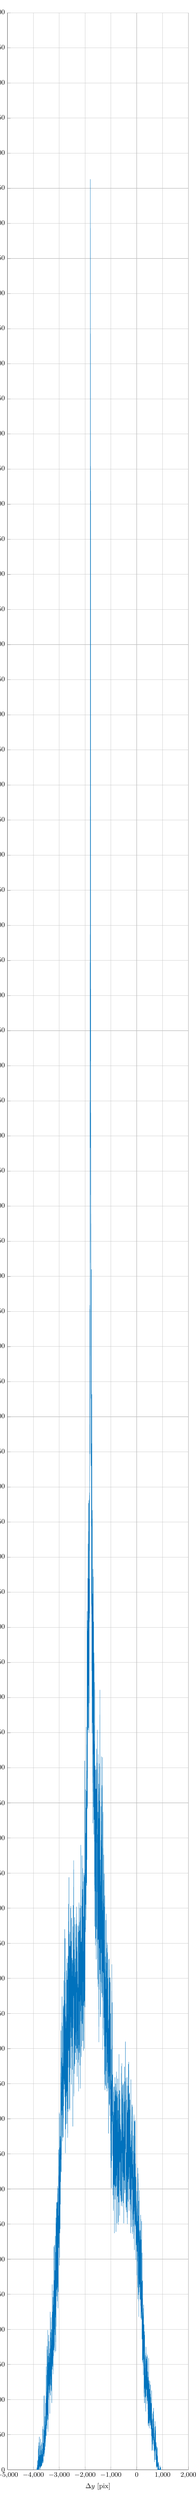 % This file was created by matlab2tikz.
%
%The latest updates can be retrieved from
%  http://www.mathworks.com/matlabcentral/fileexchange/22022-matlab2tikz-matlab2tikz
%where you can also make suggestions and rate matlab2tikz.
%
\definecolor{mycolor1}{rgb}{0.0,0.447,0.741}%
%
\begin{tikzpicture}[trim axis left, trim axis right]

\begin{axis}[%
width=.7\linewidth,
height=.2\textheight,
scale only axis,
grid = major,
xlabel style={font=\color{white!15!black}},
xlabel={$\Delta y$ [pix]},
ylabel style={font=\color{white!15!black}},
ylabel={Count},
label style={font=\small},
tick label style={font=\small},
xmin=-5000,
xmax=2000,
ymin=0,
ymax=3500,
axis background/.style={fill=white},
axis x line*=bottom,
axis y line*=left
]
\addplot [color=mycolor1, forget plot]
  table[row sep=crcr]{%
-3864	3\\
-3863	0\\
-3862	0\\
-3861	1\\
-3860	3\\
-3859	1\\
-3858	0\\
-3857	0\\
-3856	0\\
-3855	0\\
-3854	0\\
-3853	0\\
-3852	0\\
-3851	0\\
-3850	0\\
-3849	0\\
-3848	0\\
-3847	2\\
-3846	4\\
-3845	5\\
-3844	13\\
-3843	6\\
-3842	7\\
-3841	5\\
-3840	2\\
-3839	0\\
-3838	6\\
-3837	1\\
-3836	0\\
-3835	0\\
-3834	0\\
-3833	0\\
-3832	0\\
-3831	6\\
-3830	6\\
-3829	1\\
-3828	0\\
-3827	3\\
-3826	4\\
-3825	3\\
-3824	1\\
-3823	5\\
-3822	8\\
-3821	7\\
-3820	14\\
-3819	14\\
-3818	3\\
-3817	11\\
-3816	10\\
-3815	1\\
-3814	5\\
-3813	1\\
-3812	2\\
-3811	6\\
-3810	27\\
-3809	30\\
-3808	7\\
-3807	0\\
-3806	3\\
-3805	1\\
-3804	2\\
-3803	8\\
-3802	10\\
-3801	34\\
-3800	5\\
-3799	18\\
-3798	9\\
-3797	12\\
-3796	19\\
-3795	7\\
-3794	7\\
-3793	1\\
-3792	0\\
-3791	1\\
-3790	2\\
-3789	1\\
-3788	4\\
-3787	6\\
-3786	16\\
-3785	14\\
-3784	7\\
-3783	3\\
-3782	22\\
-3781	39\\
-3780	20\\
-3779	6\\
-3778	1\\
-3777	7\\
-3776	18\\
-3775	11\\
-3774	1\\
-3773	4\\
-3772	12\\
-3771	19\\
-3770	16\\
-3769	42\\
-3768	47\\
-3767	37\\
-3766	30\\
-3765	4\\
-3764	7\\
-3763	7\\
-3762	4\\
-3761	7\\
-3760	5\\
-3759	6\\
-3758	5\\
-3757	6\\
-3756	12\\
-3755	10\\
-3754	18\\
-3753	13\\
-3752	5\\
-3751	8\\
-3750	14\\
-3749	21\\
-3748	9\\
-3747	8\\
-3746	15\\
-3745	19\\
-3744	2\\
-3743	7\\
-3742	0\\
-3741	7\\
-3740	7\\
-3739	3\\
-3738	5\\
-3737	19\\
-3736	34\\
-3735	20\\
-3734	11\\
-3733	10\\
-3732	16\\
-3731	7\\
-3730	5\\
-3729	16\\
-3728	27\\
-3727	11\\
-3726	4\\
-3725	8\\
-3724	15\\
-3723	2\\
-3722	9\\
-3721	44\\
-3720	39\\
-3719	9\\
-3718	12\\
-3717	8\\
-3716	7\\
-3715	7\\
-3714	21\\
-3713	15\\
-3712	8\\
-3711	8\\
-3710	4\\
-3709	5\\
-3708	6\\
-3707	8\\
-3706	8\\
-3705	17\\
-3704	21\\
-3703	12\\
-3702	7\\
-3701	23\\
-3700	28\\
-3699	5\\
-3698	7\\
-3697	10\\
-3696	9\\
-3695	10\\
-3694	25\\
-3693	36\\
-3692	21\\
-3691	14\\
-3690	9\\
-3689	15\\
-3688	17\\
-3687	10\\
-3686	15\\
-3685	5\\
-3684	7\\
-3683	11\\
-3682	15\\
-3681	30\\
-3680	39\\
-3679	30\\
-3678	18\\
-3677	27\\
-3676	12\\
-3675	10\\
-3674	6\\
-3673	16\\
-3672	11\\
-3671	8\\
-3670	10\\
-3669	22\\
-3668	17\\
-3667	21\\
-3666	15\\
-3665	7\\
-3664	13\\
-3663	13\\
-3662	22\\
-3661	11\\
-3660	17\\
-3659	17\\
-3658	21\\
-3657	17\\
-3656	22\\
-3655	10\\
-3654	10\\
-3653	24\\
-3652	30\\
-3651	14\\
-3650	20\\
-3649	16\\
-3648	13\\
-3647	14\\
-3646	13\\
-3645	12\\
-3644	14\\
-3643	27\\
-3642	30\\
-3641	31\\
-3640	32\\
-3639	62\\
-3638	34\\
-3637	13\\
-3636	9\\
-3635	15\\
-3634	27\\
-3633	31\\
-3632	28\\
-3631	30\\
-3630	34\\
-3629	35\\
-3628	47\\
-3627	58\\
-3626	32\\
-3625	23\\
-3624	27\\
-3623	36\\
-3622	31\\
-3621	16\\
-3620	10\\
-3619	26\\
-3618	20\\
-3617	18\\
-3616	12\\
-3615	30\\
-3614	32\\
-3613	26\\
-3612	27\\
-3611	38\\
-3610	22\\
-3609	22\\
-3608	26\\
-3607	24\\
-3606	23\\
-3605	19\\
-3604	37\\
-3603	29\\
-3602	26\\
-3601	32\\
-3600	38\\
-3599	49\\
-3598	47\\
-3597	22\\
-3596	41\\
-3595	38\\
-3594	57\\
-3593	42\\
-3592	57\\
-3591	51\\
-3590	43\\
-3589	52\\
-3588	58\\
-3587	105\\
-3586	67\\
-3585	83\\
-3584	39\\
-3583	43\\
-3582	25\\
-3581	22\\
-3580	53\\
-3579	65\\
-3578	106\\
-3577	41\\
-3576	31\\
-3575	19\\
-3574	22\\
-3573	32\\
-3572	43\\
-3571	53\\
-3570	40\\
-3569	24\\
-3568	39\\
-3567	56\\
-3566	43\\
-3565	43\\
-3564	51\\
-3563	55\\
-3562	49\\
-3561	48\\
-3560	47\\
-3559	51\\
-3558	53\\
-3557	59\\
-3556	54\\
-3555	28\\
-3554	42\\
-3553	67\\
-3552	65\\
-3551	69\\
-3550	67\\
-3549	64\\
-3548	76\\
-3547	60\\
-3546	39\\
-3545	62\\
-3544	59\\
-3543	62\\
-3542	49\\
-3541	64\\
-3540	55\\
-3539	43\\
-3538	56\\
-3537	58\\
-3536	60\\
-3535	59\\
-3534	33\\
-3533	47\\
-3532	47\\
-3531	35\\
-3530	60\\
-3529	60\\
-3528	81\\
-3527	68\\
-3526	95\\
-3525	86\\
-3524	55\\
-3523	47\\
-3522	44\\
-3521	64\\
-3520	57\\
-3519	56\\
-3518	82\\
-3517	92\\
-3516	60\\
-3515	61\\
-3514	68\\
-3513	67\\
-3512	87\\
-3511	105\\
-3510	71\\
-3509	64\\
-3508	63\\
-3507	56\\
-3506	49\\
-3505	84\\
-3504	86\\
-3503	147\\
-3502	48\\
-3501	54\\
-3500	81\\
-3499	89\\
-3498	64\\
-3497	75\\
-3496	69\\
-3495	135\\
-3494	114\\
-3493	72\\
-3492	77\\
-3491	85\\
-3490	84\\
-3489	75\\
-3488	90\\
-3487	63\\
-3486	72\\
-3485	68\\
-3484	76\\
-3483	73\\
-3482	102\\
-3481	75\\
-3480	82\\
-3479	58\\
-3478	61\\
-3477	97\\
-3476	101\\
-3475	109\\
-3474	112\\
-3473	104\\
-3472	86\\
-3471	147\\
-3470	176\\
-3469	125\\
-3468	102\\
-3467	78\\
-3466	126\\
-3465	158\\
-3464	164\\
-3463	171\\
-3462	107\\
-3461	94\\
-3460	100\\
-3459	112\\
-3458	120\\
-3457	134\\
-3456	122\\
-3455	70\\
-3454	86\\
-3453	89\\
-3452	100\\
-3451	103\\
-3450	78\\
-3449	125\\
-3448	142\\
-3447	98\\
-3446	119\\
-3445	111\\
-3444	143\\
-3443	199\\
-3442	196\\
-3441	103\\
-3440	72\\
-3439	79\\
-3438	94\\
-3437	77\\
-3436	101\\
-3435	92\\
-3434	54\\
-3433	86\\
-3432	94\\
-3431	127\\
-3430	102\\
-3429	83\\
-3428	105\\
-3427	162\\
-3426	103\\
-3425	74\\
-3424	71\\
-3423	80\\
-3422	115\\
-3421	152\\
-3420	113\\
-3419	146\\
-3418	153\\
-3417	125\\
-3416	117\\
-3415	100\\
-3414	119\\
-3413	103\\
-3412	105\\
-3411	135\\
-3410	124\\
-3409	139\\
-3408	133\\
-3407	192\\
-3406	185\\
-3405	183\\
-3404	169\\
-3403	119\\
-3402	123\\
-3401	124\\
-3400	161\\
-3399	163\\
-3398	173\\
-3397	181\\
-3396	143\\
-3395	152\\
-3394	183\\
-3393	166\\
-3392	148\\
-3391	129\\
-3390	141\\
-3389	123\\
-3388	130\\
-3387	147\\
-3386	114\\
-3385	143\\
-3384	138\\
-3383	141\\
-3382	109\\
-3381	117\\
-3380	156\\
-3379	166\\
-3378	127\\
-3377	111\\
-3376	110\\
-3375	128\\
-3374	116\\
-3373	138\\
-3372	160\\
-3371	112\\
-3370	113\\
-3369	115\\
-3368	117\\
-3367	150\\
-3366	102\\
-3365	80\\
-3364	102\\
-3363	118\\
-3362	112\\
-3361	122\\
-3360	146\\
-3359	153\\
-3358	141\\
-3357	143\\
-3356	172\\
-3355	147\\
-3354	146\\
-3353	167\\
-3352	173\\
-3351	148\\
-3350	122\\
-3349	157\\
-3348	178\\
-3347	225\\
-3346	194\\
-3345	154\\
-3344	155\\
-3343	153\\
-3342	106\\
-3341	157\\
-3340	186\\
-3339	163\\
-3338	158\\
-3337	170\\
-3336	148\\
-3335	196\\
-3334	171\\
-3333	135\\
-3332	133\\
-3331	136\\
-3330	145\\
-3329	162\\
-3328	161\\
-3327	174\\
-3326	158\\
-3325	120\\
-3324	124\\
-3323	177\\
-3322	169\\
-3321	188\\
-3320	147\\
-3319	156\\
-3318	164\\
-3317	211\\
-3316	201\\
-3315	190\\
-3314	217\\
-3313	206\\
-3312	145\\
-3311	133\\
-3310	138\\
-3309	114\\
-3308	168\\
-3307	161\\
-3306	147\\
-3305	159\\
-3304	148\\
-3303	139\\
-3302	131\\
-3301	112\\
-3300	152\\
-3299	177\\
-3298	144\\
-3297	159\\
-3296	171\\
-3295	179\\
-3294	200\\
-3293	161\\
-3292	166\\
-3291	195\\
-3290	171\\
-3289	153\\
-3288	134\\
-3287	101\\
-3286	95\\
-3285	115\\
-3284	142\\
-3283	159\\
-3282	151\\
-3281	144\\
-3280	159\\
-3279	177\\
-3278	170\\
-3277	177\\
-3276	185\\
-3275	183\\
-3274	174\\
-3273	221\\
-3272	214\\
-3271	165\\
-3270	143\\
-3269	210\\
-3268	264\\
-3267	151\\
-3266	176\\
-3265	151\\
-3264	156\\
-3263	201\\
-3262	222\\
-3261	197\\
-3260	190\\
-3259	192\\
-3258	170\\
-3257	222\\
-3256	225\\
-3255	191\\
-3254	199\\
-3253	173\\
-3252	147\\
-3251	169\\
-3250	166\\
-3249	181\\
-3248	178\\
-3247	193\\
-3246	159\\
-3245	205\\
-3244	241\\
-3243	226\\
-3242	228\\
-3241	186\\
-3240	195\\
-3239	246\\
-3238	198\\
-3237	190\\
-3236	181\\
-3235	136\\
-3234	177\\
-3233	197\\
-3232	216\\
-3231	219\\
-3230	158\\
-3229	185\\
-3228	255\\
-3227	210\\
-3226	196\\
-3225	203\\
-3224	235\\
-3223	194\\
-3222	162\\
-3221	195\\
-3220	226\\
-3219	207\\
-3218	229\\
-3217	201\\
-3216	208\\
-3215	221\\
-3214	225\\
-3213	193\\
-3212	225\\
-3211	219\\
-3210	177\\
-3209	171\\
-3208	264\\
-3207	260\\
-3206	303\\
-3205	318\\
-3204	299\\
-3203	243\\
-3202	170\\
-3201	216\\
-3200	216\\
-3199	268\\
-3198	270\\
-3197	238\\
-3196	231\\
-3195	217\\
-3194	174\\
-3193	176\\
-3192	211\\
-3191	243\\
-3190	222\\
-3189	230\\
-3188	216\\
-3187	252\\
-3186	204\\
-3185	200\\
-3184	218\\
-3183	261\\
-3182	316\\
-3181	283\\
-3180	243\\
-3179	209\\
-3178	300\\
-3177	320\\
-3176	213\\
-3175	203\\
-3174	257\\
-3173	259\\
-3172	277\\
-3171	199\\
-3170	167\\
-3169	192\\
-3168	234\\
-3167	224\\
-3166	218\\
-3165	265\\
-3164	219\\
-3163	208\\
-3162	284\\
-3161	282\\
-3160	237\\
-3159	219\\
-3158	247\\
-3157	216\\
-3156	192\\
-3155	243\\
-3154	260\\
-3153	270\\
-3152	299\\
-3151	329\\
-3150	333\\
-3149	259\\
-3148	239\\
-3147	263\\
-3146	283\\
-3145	261\\
-3144	279\\
-3143	246\\
-3142	253\\
-3141	223\\
-3140	225\\
-3139	217\\
-3138	280\\
-3137	299\\
-3136	285\\
-3135	310\\
-3134	251\\
-3133	224\\
-3132	169\\
-3131	188\\
-3130	182\\
-3129	227\\
-3128	296\\
-3127	315\\
-3126	335\\
-3125	359\\
-3124	299\\
-3123	293\\
-3122	239\\
-3121	204\\
-3120	229\\
-3119	273\\
-3118	253\\
-3117	264\\
-3116	232\\
-3115	270\\
-3114	259\\
-3113	282\\
-3112	342\\
-3111	350\\
-3110	300\\
-3109	294\\
-3108	269\\
-3107	334\\
-3106	362\\
-3105	381\\
-3104	374\\
-3103	294\\
-3102	256\\
-3101	297\\
-3100	316\\
-3099	372\\
-3098	335\\
-3097	309\\
-3096	338\\
-3095	310\\
-3094	277\\
-3093	247\\
-3092	268\\
-3091	259\\
-3090	280\\
-3089	266\\
-3088	295\\
-3087	340\\
-3086	380\\
-3085	308\\
-3084	286\\
-3083	300\\
-3082	356\\
-3081	381\\
-3080	376\\
-3079	318\\
-3078	258\\
-3077	282\\
-3076	335\\
-3075	270\\
-3074	296\\
-3073	334\\
-3072	280\\
-3071	240\\
-3070	263\\
-3069	322\\
-3068	297\\
-3067	343\\
-3066	404\\
-3065	337\\
-3064	315\\
-3063	352\\
-3062	348\\
-3061	283\\
-3060	351\\
-3059	318\\
-3058	285\\
-3057	265\\
-3056	311\\
-3055	260\\
-3054	291\\
-3053	370\\
-3052	377\\
-3051	382\\
-3050	349\\
-3049	302\\
-3048	230\\
-3047	294\\
-3046	361\\
-3045	401\\
-3044	349\\
-3043	346\\
-3042	300\\
-3041	280\\
-3040	329\\
-3039	334\\
-3038	362\\
-3037	279\\
-3036	253\\
-3035	261\\
-3034	338\\
-3033	307\\
-3032	328\\
-3031	343\\
-3030	317\\
-3029	338\\
-3028	323\\
-3027	344\\
-3026	388\\
-3025	440\\
-3024	456\\
-3023	366\\
-3022	418\\
-3021	380\\
-3020	341\\
-3019	387\\
-3018	376\\
-3017	409\\
-3016	325\\
-3015	316\\
-3014	382\\
-3013	378\\
-3012	370\\
-3011	364\\
-3010	382\\
-3009	413\\
-3008	420\\
-3007	404\\
-3006	357\\
-3005	337\\
-3004	379\\
-3003	457\\
-3002	396\\
-3001	399\\
-3000	426\\
-2999	377\\
-2998	427\\
-2997	509\\
-2996	482\\
-2995	347\\
-2994	378\\
-2993	403\\
-2992	291\\
-2991	356\\
-2990	448\\
-2989	507\\
-2988	491\\
-2987	382\\
-2986	326\\
-2985	302\\
-2984	388\\
-2983	449\\
-2982	447\\
-2981	388\\
-2980	400\\
-2979	426\\
-2978	366\\
-2977	389\\
-2976	387\\
-2975	337\\
-2974	341\\
-2973	350\\
-2972	377\\
-2971	417\\
-2970	459\\
-2969	393\\
-2968	440\\
-2967	439\\
-2966	394\\
-2965	343\\
-2964	395\\
-2963	469\\
-2962	430\\
-2961	419\\
-2960	434\\
-2959	475\\
-2958	443\\
-2957	415\\
-2956	465\\
-2955	442\\
-2954	444\\
-2953	378\\
-2952	415\\
-2951	471\\
-2950	424\\
-2949	439\\
-2948	430\\
-2947	447\\
-2946	462\\
-2945	449\\
-2944	410\\
-2943	462\\
-2942	517\\
-2941	565\\
-2940	519\\
-2939	490\\
-2938	529\\
-2937	626\\
-2936	571\\
-2935	511\\
-2934	442\\
-2933	459\\
-2932	625\\
-2931	575\\
-2930	544\\
-2929	506\\
-2928	494\\
-2927	523\\
-2926	526\\
-2925	538\\
-2924	477\\
-2923	425\\
-2922	479\\
-2921	464\\
-2920	536\\
-2919	518\\
-2918	474\\
-2917	509\\
-2916	424\\
-2915	484\\
-2914	448\\
-2913	518\\
-2912	552\\
-2911	526\\
-2910	531\\
-2909	561\\
-2908	587\\
-2907	535\\
-2906	573\\
-2905	559\\
-2904	505\\
-2903	581\\
-2902	578\\
-2901	577\\
-2900	526\\
-2899	525\\
-2898	524\\
-2897	512\\
-2896	512\\
-2895	603\\
-2894	637\\
-2893	577\\
-2892	611\\
-2891	589\\
-2890	593\\
-2889	674\\
-2888	595\\
-2887	598\\
-2886	536\\
-2885	630\\
-2884	579\\
-2883	582\\
-2882	615\\
-2881	593\\
-2880	568\\
-2879	512\\
-2878	492\\
-2877	468\\
-2876	514\\
-2875	567\\
-2874	632\\
-2873	556\\
-2872	540\\
-2871	545\\
-2870	562\\
-2869	541\\
-2868	543\\
-2867	511\\
-2866	506\\
-2865	540\\
-2864	545\\
-2863	552\\
-2862	513\\
-2861	476\\
-2860	541\\
-2859	571\\
-2858	575\\
-2857	475\\
-2856	473\\
-2855	474\\
-2854	512\\
-2853	510\\
-2852	525\\
-2851	579\\
-2850	571\\
-2849	556\\
-2848	572\\
-2847	542\\
-2846	540\\
-2845	474\\
-2844	546\\
-2843	661\\
-2842	621\\
-2841	589\\
-2840	514\\
-2839	502\\
-2838	501\\
-2837	659\\
-2836	644\\
-2835	578\\
-2834	520\\
-2833	607\\
-2832	569\\
-2831	592\\
-2830	647\\
-2829	518\\
-2828	520\\
-2827	553\\
-2826	599\\
-2825	572\\
-2824	572\\
-2823	564\\
-2822	642\\
-2821	697\\
-2820	634\\
-2819	571\\
-2818	592\\
-2817	651\\
-2816	664\\
-2815	640\\
-2814	569\\
-2813	571\\
-2812	554\\
-2811	590\\
-2810	554\\
-2809	631\\
-2808	542\\
-2807	568\\
-2806	626\\
-2805	612\\
-2804	596\\
-2803	586\\
-2802	648\\
-2801	568\\
-2800	591\\
-2799	603\\
-2798	669\\
-2797	632\\
-2796	648\\
-2795	628\\
-2794	569\\
-2793	549\\
-2792	624\\
-2791	584\\
-2790	709\\
-2789	690\\
-2788	657\\
-2787	648\\
-2786	770\\
-2785	712\\
-2784	669\\
-2783	645\\
-2782	687\\
-2781	741\\
-2780	642\\
-2779	531\\
-2778	571\\
-2777	611\\
-2776	602\\
-2775	606\\
-2774	585\\
-2773	651\\
-2772	685\\
-2771	757\\
-2770	602\\
-2769	512\\
-2768	575\\
-2767	623\\
-2766	694\\
-2765	651\\
-2764	589\\
-2763	535\\
-2762	451\\
-2761	576\\
-2760	664\\
-2759	635\\
-2758	583\\
-2757	530\\
-2756	589\\
-2755	591\\
-2754	513\\
-2753	538\\
-2752	646\\
-2751	576\\
-2750	503\\
-2749	509\\
-2748	485\\
-2747	546\\
-2746	644\\
-2745	636\\
-2744	599\\
-2743	540\\
-2742	492\\
-2741	503\\
-2740	567\\
-2739	576\\
-2738	542\\
-2737	533\\
-2736	604\\
-2735	586\\
-2734	629\\
-2733	609\\
-2732	540\\
-2731	577\\
-2730	620\\
-2729	620\\
-2728	561\\
-2727	616\\
-2726	634\\
-2725	655\\
-2724	663\\
-2723	537\\
-2722	573\\
-2721	621\\
-2720	711\\
-2719	616\\
-2718	590\\
-2717	532\\
-2716	593\\
-2715	643\\
-2714	604\\
-2713	605\\
-2712	606\\
-2711	647\\
-2710	640\\
-2709	524\\
-2708	570\\
-2707	728\\
-2706	717\\
-2705	596\\
-2704	534\\
-2703	493\\
-2702	530\\
-2701	539\\
-2700	595\\
-2699	553\\
-2698	539\\
-2697	592\\
-2696	604\\
-2695	647\\
-2694	641\\
-2693	663\\
-2692	694\\
-2691	698\\
-2690	678\\
-2689	685\\
-2688	645\\
-2687	618\\
-2686	575\\
-2685	595\\
-2684	614\\
-2683	527\\
-2682	514\\
-2681	562\\
-2680	651\\
-2679	653\\
-2678	568\\
-2677	645\\
-2676	722\\
-2675	541\\
-2674	548\\
-2673	575\\
-2672	473\\
-2671	526\\
-2670	649\\
-2669	634\\
-2668	563\\
-2667	626\\
-2666	598\\
-2665	606\\
-2664	586\\
-2663	582\\
-2662	566\\
-2661	510\\
-2660	575\\
-2659	641\\
-2658	689\\
-2657	732\\
-2656	731\\
-2655	712\\
-2654	691\\
-2653	677\\
-2652	705\\
-2651	674\\
-2650	585\\
-2649	573\\
-2648	638\\
-2647	651\\
-2646	622\\
-2645	721\\
-2644	614\\
-2643	627\\
-2642	717\\
-2641	806\\
-2640	760\\
-2639	667\\
-2638	689\\
-2637	684\\
-2636	629\\
-2635	623\\
-2634	597\\
-2633	621\\
-2632	602\\
-2631	700\\
-2630	768\\
-2629	691\\
-2628	735\\
-2627	695\\
-2626	645\\
-2625	615\\
-2624	653\\
-2623	791\\
-2622	844\\
-2621	671\\
-2620	665\\
-2619	514\\
-2618	656\\
-2617	648\\
-2616	684\\
-2615	626\\
-2614	689\\
-2613	763\\
-2612	706\\
-2611	705\\
-2610	621\\
-2609	610\\
-2608	560\\
-2607	552\\
-2606	629\\
-2605	612\\
-2604	714\\
-2603	643\\
-2602	657\\
-2601	671\\
-2600	630\\
-2599	627\\
-2598	614\\
-2597	746\\
-2596	630\\
-2595	574\\
-2594	574\\
-2593	581\\
-2592	577\\
-2591	512\\
-2590	535\\
-2589	578\\
-2588	585\\
-2587	527\\
-2586	515\\
-2585	605\\
-2584	729\\
-2583	682\\
-2582	750\\
-2581	766\\
-2580	727\\
-2579	677\\
-2578	624\\
-2577	670\\
-2576	650\\
-2575	657\\
-2574	740\\
-2573	699\\
-2572	663\\
-2571	701\\
-2570	746\\
-2569	693\\
-2568	675\\
-2567	602\\
-2566	680\\
-2565	710\\
-2564	739\\
-2563	596\\
-2562	572\\
-2561	694\\
-2560	800\\
-2559	744\\
-2558	700\\
-2557	645\\
-2556	744\\
-2555	736\\
-2554	686\\
-2553	732\\
-2552	743\\
-2551	745\\
-2550	803\\
-2549	802\\
-2548	703\\
-2547	768\\
-2546	741\\
-2545	735\\
-2544	660\\
-2543	637\\
-2542	643\\
-2541	647\\
-2540	615\\
-2539	659\\
-2538	709\\
-2537	750\\
-2536	753\\
-2535	703\\
-2534	732\\
-2533	626\\
-2532	619\\
-2531	677\\
-2530	727\\
-2529	626\\
-2528	594\\
-2527	549\\
-2526	583\\
-2525	615\\
-2524	587\\
-2523	621\\
-2522	786\\
-2521	733\\
-2520	759\\
-2519	768\\
-2518	683\\
-2517	641\\
-2516	672\\
-2515	645\\
-2514	630\\
-2513	678\\
-2512	678\\
-2511	727\\
-2510	678\\
-2509	700\\
-2508	603\\
-2507	658\\
-2506	646\\
-2505	729\\
-2504	682\\
-2503	709\\
-2502	710\\
-2501	690\\
-2500	675\\
-2499	670\\
-2498	663\\
-2497	668\\
-2496	627\\
-2495	617\\
-2494	640\\
-2493	653\\
-2492	671\\
-2491	570\\
-2490	633\\
-2489	642\\
-2488	703\\
-2487	692\\
-2486	666\\
-2485	720\\
-2484	726\\
-2483	594\\
-2482	692\\
-2481	722\\
-2480	722\\
-2479	666\\
-2478	625\\
-2477	707\\
-2476	697\\
-2475	714\\
-2474	625\\
-2473	523\\
-2472	489\\
-2471	593\\
-2470	706\\
-2469	689\\
-2468	749\\
-2467	774\\
-2466	715\\
-2465	718\\
-2464	648\\
-2463	672\\
-2462	675\\
-2461	661\\
-2460	690\\
-2459	804\\
-2458	709\\
-2457	663\\
-2456	629\\
-2455	703\\
-2454	643\\
-2453	642\\
-2452	742\\
-2451	681\\
-2450	685\\
-2449	696\\
-2448	765\\
-2447	713\\
-2446	701\\
-2445	675\\
-2444	689\\
-2443	677\\
-2442	753\\
-2441	753\\
-2440	868\\
-2439	818\\
-2438	775\\
-2437	855\\
-2436	723\\
-2435	750\\
-2434	693\\
-2433	739\\
-2432	612\\
-2431	532\\
-2430	692\\
-2429	681\\
-2428	696\\
-2427	741\\
-2426	724\\
-2425	719\\
-2424	717\\
-2423	714\\
-2422	719\\
-2421	683\\
-2420	582\\
-2419	564\\
-2418	661\\
-2417	693\\
-2416	678\\
-2415	702\\
-2414	679\\
-2413	663\\
-2412	629\\
-2411	636\\
-2410	594\\
-2409	575\\
-2408	603\\
-2407	631\\
-2406	656\\
-2405	740\\
-2404	787\\
-2403	738\\
-2402	654\\
-2401	680\\
-2400	747\\
-2399	699\\
-2398	696\\
-2397	720\\
-2396	777\\
-2395	644\\
-2394	635\\
-2393	607\\
-2392	606\\
-2391	623\\
-2390	675\\
-2389	582\\
-2388	578\\
-2387	657\\
-2386	684\\
-2385	699\\
-2384	636\\
-2383	689\\
-2382	696\\
-2381	728\\
-2380	630\\
-2379	635\\
-2378	594\\
-2377	679\\
-2376	640\\
-2375	594\\
-2374	600\\
-2373	594\\
-2372	639\\
-2371	653\\
-2370	702\\
-2369	640\\
-2368	690\\
-2367	684\\
-2366	649\\
-2365	628\\
-2364	679\\
-2363	690\\
-2362	709\\
-2361	667\\
-2360	632\\
-2359	672\\
-2358	604\\
-2357	670\\
-2356	647\\
-2355	758\\
-2354	676\\
-2353	649\\
-2352	689\\
-2351	706\\
-2350	718\\
-2349	637\\
-2348	623\\
-2347	730\\
-2346	777\\
-2345	757\\
-2344	677\\
-2343	700\\
-2342	622\\
-2341	623\\
-2340	601\\
-2339	584\\
-2338	680\\
-2337	750\\
-2336	783\\
-2335	764\\
-2334	727\\
-2333	792\\
-2332	802\\
-2331	689\\
-2330	680\\
-2329	725\\
-2328	725\\
-2327	750\\
-2326	778\\
-2325	773\\
-2324	757\\
-2323	688\\
-2322	725\\
-2321	600\\
-2320	638\\
-2319	719\\
-2318	654\\
-2317	745\\
-2316	721\\
-2315	734\\
-2314	739\\
-2313	738\\
-2312	722\\
-2311	644\\
-2310	603\\
-2309	630\\
-2308	639\\
-2307	636\\
-2306	617\\
-2305	560\\
-2304	641\\
-2303	669\\
-2302	648\\
-2301	658\\
-2300	710\\
-2299	702\\
-2298	599\\
-2297	624\\
-2296	653\\
-2295	647\\
-2294	683\\
-2293	649\\
-2292	673\\
-2291	646\\
-2290	677\\
-2289	706\\
-2288	775\\
-2287	723\\
-2286	718\\
-2285	649\\
-2284	625\\
-2283	677\\
-2282	679\\
-2281	642\\
-2280	692\\
-2279	655\\
-2278	601\\
-2277	627\\
-2276	687\\
-2275	631\\
-2274	667\\
-2273	596\\
-2272	604\\
-2271	622\\
-2270	634\\
-2269	580\\
-2268	617\\
-2267	649\\
-2266	650\\
-2265	625\\
-2264	644\\
-2263	676\\
-2262	663\\
-2261	766\\
-2260	749\\
-2259	661\\
-2258	594\\
-2257	613\\
-2256	641\\
-2255	747\\
-2254	672\\
-2253	589\\
-2252	553\\
-2251	539\\
-2250	682\\
-2249	676\\
-2248	644\\
-2247	774\\
-2246	697\\
-2245	584\\
-2244	658\\
-2243	652\\
-2242	760\\
-2241	776\\
-2240	771\\
-2239	752\\
-2238	711\\
-2237	634\\
-2236	605\\
-2235	674\\
-2234	715\\
-2233	704\\
-2232	808\\
-2231	730\\
-2230	685\\
-2229	667\\
-2228	673\\
-2227	712\\
-2226	731\\
-2225	728\\
-2224	692\\
-2223	680\\
-2222	780\\
-2221	682\\
-2220	678\\
-2219	675\\
-2218	679\\
-2217	716\\
-2216	697\\
-2215	624\\
-2214	594\\
-2213	603\\
-2212	630\\
-2211	681\\
-2210	647\\
-2209	637\\
-2208	654\\
-2207	768\\
-2206	747\\
-2205	650\\
-2204	638\\
-2203	627\\
-2202	636\\
-2201	695\\
-2200	692\\
-2199	634\\
-2198	576\\
-2197	639\\
-2196	619\\
-2195	635\\
-2194	611\\
-2193	800\\
-2192	743\\
-2191	725\\
-2190	737\\
-2189	662\\
-2188	689\\
-2187	738\\
-2186	690\\
-2185	543\\
-2184	586\\
-2183	648\\
-2182	695\\
-2181	764\\
-2180	755\\
-2179	713\\
-2178	787\\
-2177	653\\
-2176	682\\
-2175	804\\
-2174	725\\
-2173	676\\
-2172	766\\
-2171	797\\
-2170	790\\
-2169	775\\
-2168	741\\
-2167	812\\
-2166	795\\
-2165	854\\
-2164	890\\
-2163	852\\
-2162	756\\
-2161	705\\
-2160	709\\
-2159	734\\
-2158	671\\
-2157	667\\
-2156	674\\
-2155	682\\
-2154	671\\
-2153	639\\
-2152	694\\
-2151	709\\
-2150	651\\
-2149	692\\
-2148	752\\
-2147	685\\
-2146	597\\
-2145	590\\
-2144	607\\
-2143	588\\
-2142	608\\
-2141	588\\
-2140	632\\
-2139	695\\
-2138	705\\
-2137	718\\
-2136	757\\
-2135	726\\
-2134	745\\
-2133	688\\
-2132	603\\
-2131	676\\
-2130	758\\
-2129	688\\
-2128	756\\
-2127	803\\
-2126	717\\
-2125	697\\
-2124	661\\
-2123	667\\
-2122	692\\
-2121	703\\
-2120	691\\
-2119	709\\
-2118	750\\
-2117	788\\
-2116	875\\
-2115	793\\
-2114	803\\
-2113	715\\
-2112	747\\
-2111	713\\
-2110	666\\
-2109	636\\
-2108	714\\
-2107	813\\
-2106	816\\
-2105	635\\
-2104	643\\
-2103	726\\
-2102	756\\
-2101	748\\
-2100	762\\
-2099	821\\
-2098	827\\
-2097	793\\
-2096	692\\
-2095	714\\
-2094	690\\
-2093	794\\
-2092	820\\
-2091	736\\
-2090	611\\
-2089	639\\
-2088	639\\
-2087	690\\
-2086	857\\
-2085	829\\
-2084	769\\
-2083	800\\
-2082	815\\
-2081	821\\
-2080	816\\
-2079	779\\
-2078	695\\
-2077	707\\
-2076	717\\
-2075	838\\
-2074	708\\
-2073	731\\
-2072	702\\
-2071	696\\
-2070	611\\
-2069	676\\
-2068	640\\
-2067	643\\
-2066	685\\
-2065	630\\
-2064	597\\
-2063	686\\
-2062	681\\
-2061	699\\
-2060	680\\
-2059	716\\
-2058	739\\
-2057	758\\
-2056	788\\
-2055	764\\
-2054	712\\
-2053	776\\
-2052	758\\
-2051	737\\
-2050	713\\
-2049	760\\
-2048	661\\
-2047	686\\
-2046	736\\
-2045	733\\
-2044	835\\
-2043	850\\
-2042	790\\
-2041	708\\
-2040	735\\
-2039	715\\
-2038	701\\
-2037	666\\
-2036	674\\
-2035	666\\
-2034	705\\
-2033	847\\
-2032	791\\
-2031	723\\
-2030	695\\
-2029	701\\
-2028	742\\
-2027	640\\
-2026	600\\
-2025	682\\
-2024	825\\
-2023	826\\
-2022	825\\
-2021	677\\
-2020	706\\
-2019	668\\
-2018	773\\
-2017	743\\
-2016	965\\
-2015	871\\
-2014	1010\\
-2013	809\\
-2012	696\\
-2011	683\\
-2010	687\\
-2009	772\\
-2008	771\\
-2007	719\\
-2006	739\\
-2005	668\\
-2004	659\\
-2003	742\\
-2002	690\\
-2001	682\\
-2000	721\\
-1999	710\\
-1998	733\\
-1997	785\\
-1996	790\\
-1995	855\\
-1994	834\\
-1993	788\\
-1992	770\\
-1991	788\\
-1990	826\\
-1989	837\\
-1988	900\\
-1987	904\\
-1986	969\\
-1985	896\\
-1984	844\\
-1983	879\\
-1982	766\\
-1981	768\\
-1980	874\\
-1979	851\\
-1978	846\\
-1977	898\\
-1976	811\\
-1975	805\\
-1974	814\\
-1973	835\\
-1972	907\\
-1971	821\\
-1970	822\\
-1969	813\\
-1968	895\\
-1967	895\\
-1966	840\\
-1965	836\\
-1964	844\\
-1963	836\\
-1962	943\\
-1961	870\\
-1960	824\\
-1959	814\\
-1958	783\\
-1957	905\\
-1956	880\\
-1955	952\\
-1954	963\\
-1953	995\\
-1952	1058\\
-1951	944\\
-1950	857\\
-1949	836\\
-1948	850\\
-1947	852\\
-1946	866\\
-1945	866\\
-1944	906\\
-1943	882\\
-1942	965\\
-1941	967\\
-1940	903\\
-1939	902\\
-1938	877\\
-1937	858\\
-1936	832\\
-1935	866\\
-1934	943\\
-1933	871\\
-1932	878\\
-1931	933\\
-1930	947\\
-1929	872\\
-1928	869\\
-1927	911\\
-1926	996\\
-1925	941\\
-1924	973\\
-1923	984\\
-1922	945\\
-1921	1118\\
-1920	1223\\
-1919	1121\\
-1918	1126\\
-1917	1137\\
-1916	1183\\
-1915	1110\\
-1914	1093\\
-1913	1047\\
-1912	1149\\
-1911	1210\\
-1910	1036\\
-1909	1057\\
-1908	1041\\
-1907	960\\
-1906	942\\
-1905	976\\
-1904	1001\\
-1903	1039\\
-1902	994\\
-1901	1051\\
-1900	1101\\
-1899	1195\\
-1898	1142\\
-1897	1087\\
-1896	1121\\
-1895	1169\\
-1894	1190\\
-1893	1199\\
-1892	1270\\
-1891	1169\\
-1890	1180\\
-1889	1167\\
-1888	1129\\
-1887	1144\\
-1886	1176\\
-1885	1263\\
-1884	1196\\
-1883	1054\\
-1882	1155\\
-1881	1261\\
-1880	1152\\
-1879	1160\\
-1878	1319\\
-1877	1281\\
-1876	1155\\
-1875	1219\\
-1874	1204\\
-1873	1120\\
-1872	1117\\
-1871	1172\\
-1870	1294\\
-1869	1377\\
-1868	1339\\
-1867	1174\\
-1866	1120\\
-1865	1235\\
-1864	1240\\
-1863	1108\\
-1862	1057\\
-1861	1225\\
-1860	1229\\
-1859	1241\\
-1858	1238\\
-1857	1232\\
-1856	1264\\
-1855	1233\\
-1854	1320\\
-1853	1381\\
-1852	1197\\
-1851	1240\\
-1850	1178\\
-1849	1058\\
-1848	1050\\
-1847	1098\\
-1846	1123\\
-1845	1244\\
-1844	1269\\
-1843	1110\\
-1842	1092\\
-1841	1093\\
-1840	1101\\
-1839	1183\\
-1838	1154\\
-1837	1258\\
-1836	1207\\
-1835	1208\\
-1834	1245\\
-1833	1208\\
-1832	1234\\
-1831	1383\\
-1830	1344\\
-1829	1314\\
-1828	1294\\
-1827	1213\\
-1826	1255\\
-1825	1388\\
-1824	1392\\
-1823	1220\\
-1822	1229\\
-1821	1302\\
-1820	1349\\
-1819	1489\\
-1818	1408\\
-1817	1431\\
-1816	1470\\
-1815	1648\\
-1814	1659\\
-1813	1557\\
-1812	1485\\
-1811	1453\\
-1810	1532\\
-1809	1447\\
-1808	1662\\
-1807	1698\\
-1806	1587\\
-1805	1741\\
-1804	1953\\
-1803	2073\\
-1802	2147\\
-1801	2130\\
-1800	2187\\
-1799	1883\\
-1798	1886\\
-1797	2055\\
-1796	2432\\
-1795	3263\\
-1794	3053\\
-1793	2483\\
-1792	2570\\
-1791	2829\\
-1790	3043\\
-1789	2711\\
-1788	2565\\
-1787	2725\\
-1786	2550\\
-1785	2434\\
-1784	2478\\
-1783	2819\\
-1782	2269\\
-1781	1894\\
-1780	1751\\
-1779	1760\\
-1778	1933\\
-1777	1831\\
-1776	1757\\
-1775	1714\\
-1774	1789\\
-1773	1740\\
-1772	1666\\
-1771	1613\\
-1770	1526\\
-1769	1559\\
-1768	1618\\
-1767	1546\\
-1766	1493\\
-1765	1435\\
-1764	1430\\
-1763	1440\\
-1762	1541\\
-1761	1534\\
-1760	1452\\
-1759	1574\\
-1758	1710\\
-1757	1649\\
-1756	1562\\
-1755	1458\\
-1754	1538\\
-1753	1409\\
-1752	1344\\
-1751	1377\\
-1750	1318\\
-1749	1230\\
-1748	1327\\
-1747	1376\\
-1746	1462\\
-1745	1415\\
-1744	1256\\
-1743	1267\\
-1742	1269\\
-1741	1208\\
-1740	1236\\
-1739	1355\\
-1738	1340\\
-1737	1140\\
-1736	1138\\
-1735	1336\\
-1734	1532\\
-1733	1457\\
-1732	1275\\
-1731	1168\\
-1730	1128\\
-1729	1049\\
-1728	1082\\
-1727	1091\\
-1726	1119\\
-1725	1138\\
-1724	1162\\
-1723	1149\\
-1722	1258\\
-1721	1156\\
-1720	1145\\
-1719	1223\\
-1718	1347\\
-1717	1367\\
-1716	1182\\
-1715	1182\\
-1714	1152\\
-1713	1165\\
-1712	1064\\
-1711	1079\\
-1710	1167\\
-1709	1194\\
-1708	1248\\
-1707	1087\\
-1706	1112\\
-1705	1234\\
-1704	1068\\
-1703	989\\
-1702	1081\\
-1701	1024\\
-1700	995\\
-1699	972\\
-1698	964\\
-1697	921\\
-1696	935\\
-1695	972\\
-1694	967\\
-1693	1122\\
-1692	1044\\
-1691	1043\\
-1690	1111\\
-1689	1283\\
-1688	1281\\
-1687	1111\\
-1686	1025\\
-1685	1048\\
-1684	1062\\
-1683	1083\\
-1682	1056\\
-1681	1019\\
-1680	1100\\
-1679	1153\\
-1678	1272\\
-1677	1211\\
-1676	1192\\
-1675	1120\\
-1674	1004\\
-1673	985\\
-1672	960\\
-1671	944\\
-1670	996\\
-1669	1009\\
-1668	1072\\
-1667	1129\\
-1666	1208\\
-1665	1103\\
-1664	1102\\
-1663	1054\\
-1662	966\\
-1661	922\\
-1660	905\\
-1659	919\\
-1658	956\\
-1657	967\\
-1656	1065\\
-1655	1164\\
-1654	1055\\
-1653	955\\
-1652	956\\
-1651	997\\
-1650	1044\\
-1649	975\\
-1648	1061\\
-1647	1149\\
-1646	1083\\
-1645	926\\
-1644	940\\
-1643	1038\\
-1642	1018\\
-1641	945\\
-1640	990\\
-1639	971\\
-1638	944\\
-1637	1001\\
-1636	909\\
-1635	910\\
-1634	834\\
-1633	828\\
-1632	856\\
-1631	843\\
-1630	774\\
-1629	799\\
-1628	827\\
-1627	971\\
-1626	1058\\
-1625	1122\\
-1624	1102\\
-1623	1021\\
-1622	984\\
-1621	906\\
-1620	1003\\
-1619	983\\
-1618	971\\
-1617	918\\
-1616	943\\
-1615	895\\
-1614	905\\
-1613	910\\
-1612	948\\
-1611	907\\
-1610	824\\
-1609	848\\
-1608	1003\\
-1607	999\\
-1606	893\\
-1605	830\\
-1604	869\\
-1603	868\\
-1602	823\\
-1601	747\\
-1600	823\\
-1599	814\\
-1598	843\\
-1597	849\\
-1596	875\\
-1595	894\\
-1594	930\\
-1593	962\\
-1592	997\\
-1591	956\\
-1590	935\\
-1589	877\\
-1588	805\\
-1587	757\\
-1586	832\\
-1585	821\\
-1584	820\\
-1583	843\\
-1582	911\\
-1581	970\\
-1580	946\\
-1579	896\\
-1578	869\\
-1577	966\\
-1576	935\\
-1575	970\\
-1574	842\\
-1573	773\\
-1572	825\\
-1571	796\\
-1570	816\\
-1569	805\\
-1568	850\\
-1567	727\\
-1566	857\\
-1565	970\\
-1564	861\\
-1563	795\\
-1562	840\\
-1561	872\\
-1560	752\\
-1559	784\\
-1558	824\\
-1557	862\\
-1556	906\\
-1555	1027\\
-1554	1013\\
-1553	948\\
-1552	910\\
-1551	802\\
-1550	770\\
-1549	853\\
-1548	937\\
-1547	988\\
-1546	935\\
-1545	995\\
-1544	989\\
-1543	921\\
-1542	946\\
-1541	984\\
-1540	990\\
-1539	995\\
-1538	977\\
-1537	998\\
-1536	984\\
-1535	913\\
-1534	940\\
-1533	1007\\
-1532	948\\
-1531	840\\
-1530	823\\
-1529	860\\
-1528	886\\
-1527	991\\
-1526	1054\\
-1525	961\\
-1524	797\\
-1523	750\\
-1522	929\\
-1521	950\\
-1520	910\\
-1519	748\\
-1518	699\\
-1517	772\\
-1516	782\\
-1515	901\\
-1514	838\\
-1513	852\\
-1512	870\\
-1511	905\\
-1510	757\\
-1509	766\\
-1508	688\\
-1507	875\\
-1506	901\\
-1505	863\\
-1504	819\\
-1503	876\\
-1502	936\\
-1501	937\\
-1500	881\\
-1499	933\\
-1498	874\\
-1497	796\\
-1496	824\\
-1495	846\\
-1494	835\\
-1493	755\\
-1492	757\\
-1491	881\\
-1490	916\\
-1489	922\\
-1488	921\\
-1487	971\\
-1486	1019\\
-1485	935\\
-1484	965\\
-1483	857\\
-1482	897\\
-1481	835\\
-1480	756\\
-1479	849\\
-1478	861\\
-1477	806\\
-1476	692\\
-1475	759\\
-1474	766\\
-1473	825\\
-1472	973\\
-1471	977\\
-1470	906\\
-1469	876\\
-1468	822\\
-1467	766\\
-1466	623\\
-1465	609\\
-1464	691\\
-1463	793\\
-1462	814\\
-1461	913\\
-1460	926\\
-1459	910\\
-1458	928\\
-1457	856\\
-1456	709\\
-1455	684\\
-1454	767\\
-1453	893\\
-1452	889\\
-1451	928\\
-1450	1006\\
-1449	904\\
-1448	794\\
-1447	753\\
-1446	743\\
-1445	768\\
-1444	813\\
-1443	953\\
-1442	901\\
-1441	890\\
-1440	832\\
-1439	920\\
-1438	892\\
-1437	825\\
-1436	851\\
-1435	824\\
-1434	776\\
-1433	712\\
-1432	856\\
-1431	806\\
-1430	756\\
-1429	849\\
-1428	963\\
-1427	971\\
-1426	866\\
-1425	1004\\
-1424	1111\\
-1423	1030\\
-1422	862\\
-1421	706\\
-1420	721\\
-1419	784\\
-1418	810\\
-1417	799\\
-1416	814\\
-1415	812\\
-1414	757\\
-1413	802\\
-1412	843\\
-1411	869\\
-1410	838\\
-1409	783\\
-1408	860\\
-1407	845\\
-1406	645\\
-1405	758\\
-1404	733\\
-1403	793\\
-1402	838\\
-1401	789\\
-1400	731\\
-1399	649\\
-1398	671\\
-1397	664\\
-1396	715\\
-1395	715\\
-1394	793\\
-1393	794\\
-1392	734\\
-1391	722\\
-1390	695\\
-1389	752\\
-1388	769\\
-1387	806\\
-1386	888\\
-1385	897\\
-1384	853\\
-1383	768\\
-1382	945\\
-1381	818\\
-1380	847\\
-1379	842\\
-1378	812\\
-1377	861\\
-1376	924\\
-1375	867\\
-1374	796\\
-1373	736\\
-1372	821\\
-1371	801\\
-1370	776\\
-1369	749\\
-1368	850\\
-1367	881\\
-1366	1016\\
-1365	958\\
-1364	913\\
-1363	910\\
-1362	896\\
-1361	883\\
-1360	777\\
-1359	688\\
-1358	726\\
-1357	679\\
-1356	752\\
-1355	796\\
-1354	801\\
-1353	802\\
-1352	817\\
-1351	885\\
-1350	872\\
-1349	775\\
-1348	857\\
-1347	888\\
-1346	811\\
-1345	975\\
-1344	944\\
-1343	866\\
-1342	831\\
-1341	711\\
-1340	673\\
-1339	730\\
-1338	786\\
-1337	766\\
-1336	810\\
-1335	800\\
-1334	739\\
-1333	789\\
-1332	785\\
-1331	804\\
-1330	712\\
-1329	772\\
-1328	710\\
-1327	776\\
-1326	897\\
-1325	964\\
-1324	1015\\
-1323	894\\
-1322	868\\
-1321	786\\
-1320	766\\
-1319	759\\
-1318	673\\
-1317	785\\
-1316	786\\
-1315	797\\
-1314	758\\
-1313	668\\
-1312	640\\
-1311	598\\
-1310	689\\
-1309	690\\
-1308	735\\
-1307	711\\
-1306	676\\
-1305	728\\
-1304	720\\
-1303	677\\
-1302	738\\
-1301	937\\
-1300	810\\
-1299	755\\
-1298	738\\
-1297	759\\
-1296	810\\
-1295	840\\
-1294	751\\
-1293	776\\
-1292	813\\
-1291	748\\
-1290	708\\
-1289	729\\
-1288	738\\
-1287	709\\
-1286	717\\
-1285	741\\
-1284	764\\
-1283	743\\
-1282	725\\
-1281	768\\
-1280	690\\
-1279	619\\
-1278	663\\
-1277	821\\
-1276	876\\
-1275	811\\
-1274	722\\
-1273	723\\
-1272	714\\
-1271	653\\
-1270	721\\
-1269	714\\
-1268	742\\
-1267	726\\
-1266	744\\
-1265	748\\
-1264	681\\
-1263	666\\
-1262	644\\
-1261	675\\
-1260	725\\
-1259	772\\
-1258	827\\
-1257	849\\
-1256	784\\
-1255	758\\
-1254	714\\
-1253	678\\
-1252	603\\
-1251	746\\
-1250	802\\
-1249	794\\
-1248	773\\
-1247	733\\
-1246	649\\
-1245	678\\
-1244	692\\
-1243	670\\
-1242	613\\
-1241	563\\
-1240	618\\
-1239	701\\
-1238	668\\
-1237	759\\
-1236	818\\
-1235	775\\
-1234	687\\
-1233	599\\
-1232	552\\
-1231	643\\
-1230	668\\
-1229	570\\
-1228	541\\
-1227	560\\
-1226	677\\
-1225	695\\
-1224	702\\
-1223	617\\
-1222	639\\
-1221	629\\
-1220	601\\
-1219	616\\
-1218	582\\
-1217	549\\
-1216	637\\
-1215	682\\
-1214	731\\
-1213	651\\
-1212	574\\
-1211	600\\
-1210	587\\
-1209	650\\
-1208	547\\
-1207	568\\
-1206	611\\
-1205	622\\
-1204	619\\
-1203	662\\
-1202	677\\
-1201	723\\
-1200	633\\
-1199	630\\
-1198	750\\
-1197	783\\
-1196	730\\
-1195	612\\
-1194	623\\
-1193	619\\
-1192	603\\
-1191	643\\
-1190	685\\
-1189	658\\
-1188	568\\
-1187	623\\
-1186	659\\
-1185	662\\
-1184	651\\
-1183	663\\
-1182	634\\
-1181	652\\
-1180	643\\
-1179	671\\
-1178	637\\
-1177	672\\
-1176	649\\
-1175	792\\
-1174	655\\
-1173	623\\
-1172	640\\
-1171	645\\
-1170	709\\
-1169	724\\
-1168	743\\
-1167	616\\
-1166	548\\
-1165	543\\
-1164	550\\
-1163	666\\
-1162	606\\
-1161	574\\
-1160	681\\
-1159	722\\
-1158	663\\
-1157	674\\
-1156	594\\
-1155	592\\
-1154	720\\
-1153	672\\
-1152	697\\
-1151	703\\
-1150	710\\
-1149	673\\
-1148	539\\
-1147	619\\
-1146	674\\
-1145	640\\
-1144	751\\
-1143	651\\
-1142	598\\
-1141	581\\
-1140	591\\
-1139	599\\
-1138	580\\
-1137	748\\
-1136	723\\
-1135	704\\
-1134	693\\
-1133	667\\
-1132	682\\
-1131	641\\
-1130	609\\
-1129	612\\
-1128	663\\
-1127	705\\
-1126	659\\
-1125	737\\
-1124	638\\
-1123	581\\
-1122	564\\
-1121	577\\
-1120	554\\
-1119	556\\
-1118	551\\
-1117	648\\
-1116	626\\
-1115	613\\
-1114	700\\
-1113	647\\
-1112	613\\
-1111	670\\
-1110	649\\
-1109	648\\
-1108	567\\
-1107	604\\
-1106	640\\
-1105	622\\
-1104	604\\
-1103	605\\
-1102	624\\
-1101	574\\
-1100	544\\
-1099	540\\
-1098	559\\
-1097	549\\
-1096	606\\
-1095	629\\
-1094	563\\
-1093	519\\
-1092	479\\
-1091	515\\
-1090	610\\
-1089	626\\
-1088	585\\
-1087	544\\
-1086	680\\
-1085	727\\
-1084	714\\
-1083	707\\
-1082	628\\
-1081	567\\
-1080	590\\
-1079	614\\
-1078	630\\
-1077	642\\
-1076	640\\
-1075	583\\
-1074	631\\
-1073	615\\
-1072	560\\
-1071	628\\
-1070	607\\
-1069	641\\
-1068	598\\
-1067	625\\
-1066	570\\
-1065	570\\
-1064	521\\
-1063	591\\
-1062	615\\
-1061	684\\
-1060	728\\
-1059	688\\
-1058	673\\
-1057	636\\
-1056	604\\
-1055	604\\
-1054	519\\
-1053	528\\
-1052	596\\
-1051	694\\
-1050	701\\
-1049	688\\
-1048	673\\
-1047	653\\
-1046	686\\
-1045	617\\
-1044	553\\
-1043	570\\
-1042	586\\
-1041	554\\
-1040	545\\
-1039	504\\
-1038	552\\
-1037	649\\
-1036	676\\
-1035	667\\
-1034	701\\
-1033	634\\
-1032	567\\
-1031	625\\
-1030	685\\
-1029	626\\
-1028	637\\
-1027	694\\
-1026	694\\
-1025	623\\
-1024	577\\
-1023	565\\
-1022	627\\
-1021	585\\
-1020	542\\
-1019	595\\
-1018	623\\
-1017	600\\
-1016	549\\
-1015	528\\
-1014	590\\
-1013	650\\
-1012	625\\
-1011	587\\
-1010	528\\
-1009	506\\
-1008	479\\
-1007	496\\
-1006	469\\
-1005	515\\
-1004	444\\
-1003	490\\
-1002	475\\
-1001	521\\
-1000	527\\
-999	547\\
-998	439\\
-997	430\\
-996	497\\
-995	515\\
-994	546\\
-993	556\\
-992	532\\
-991	449\\
-990	487\\
-989	565\\
-988	599\\
-987	456\\
-986	459\\
-985	537\\
-984	468\\
-983	469\\
-982	401\\
-981	460\\
-980	521\\
-979	499\\
-978	521\\
-977	500\\
-976	479\\
-975	503\\
-974	498\\
-973	516\\
-972	543\\
-971	554\\
-970	554\\
-969	440\\
-968	468\\
-967	493\\
-966	483\\
-965	613\\
-964	639\\
-963	720\\
-962	666\\
-961	628\\
-960	523\\
-959	511\\
-958	558\\
-957	541\\
-956	496\\
-955	497\\
-954	548\\
-953	665\\
-952	619\\
-951	559\\
-950	582\\
-949	610\\
-948	590\\
-947	666\\
-946	583\\
-945	537\\
-944	554\\
-943	562\\
-942	505\\
-941	544\\
-940	507\\
-939	519\\
-938	542\\
-937	525\\
-936	516\\
-935	493\\
-934	505\\
-933	533\\
-932	447\\
-931	462\\
-930	464\\
-929	506\\
-928	508\\
-927	563\\
-926	552\\
-925	516\\
-924	480\\
-923	481\\
-922	505\\
-921	478\\
-920	409\\
-919	400\\
-918	391\\
-917	435\\
-916	481\\
-915	510\\
-914	505\\
-913	445\\
-912	467\\
-911	449\\
-910	418\\
-909	505\\
-908	497\\
-907	424\\
-906	404\\
-905	436\\
-904	413\\
-903	400\\
-902	369\\
-901	379\\
-900	405\\
-899	492\\
-898	480\\
-897	447\\
-896	449\\
-895	452\\
-894	430\\
-893	385\\
-892	446\\
-891	538\\
-890	453\\
-889	499\\
-888	520\\
-887	497\\
-886	486\\
-885	545\\
-884	492\\
-883	462\\
-882	478\\
-881	451\\
-880	406\\
-879	431\\
-878	546\\
-877	469\\
-876	409\\
-875	458\\
-874	459\\
-873	432\\
-872	450\\
-871	456\\
-870	488\\
-869	459\\
-868	461\\
-867	487\\
-866	509\\
-865	490\\
-864	409\\
-863	337\\
-862	428\\
-861	477\\
-860	517\\
-859	525\\
-858	494\\
-857	467\\
-856	421\\
-855	434\\
-854	488\\
-853	475\\
-852	463\\
-851	419\\
-850	414\\
-849	482\\
-848	404\\
-847	438\\
-846	443\\
-845	469\\
-844	559\\
-843	473\\
-842	469\\
-841	420\\
-840	462\\
-839	483\\
-838	520\\
-837	533\\
-836	484\\
-835	408\\
-834	385\\
-833	448\\
-832	496\\
-831	497\\
-830	441\\
-829	391\\
-828	432\\
-827	435\\
-826	425\\
-825	459\\
-824	449\\
-823	490\\
-822	550\\
-821	544\\
-820	481\\
-819	475\\
-818	502\\
-817	469\\
-816	436\\
-815	491\\
-814	541\\
-813	495\\
-812	402\\
-811	425\\
-810	450\\
-809	521\\
-808	485\\
-807	493\\
-806	539\\
-805	526\\
-804	515\\
-803	485\\
-802	339\\
-801	354\\
-800	402\\
-799	535\\
-798	520\\
-797	436\\
-796	432\\
-795	439\\
-794	431\\
-793	449\\
-792	404\\
-791	454\\
-790	509\\
-789	492\\
-788	546\\
-787	519\\
-786	544\\
-785	554\\
-784	567\\
-783	502\\
-782	474\\
-781	438\\
-780	458\\
-779	476\\
-778	435\\
-777	419\\
-776	433\\
-775	532\\
-774	502\\
-773	462\\
-772	493\\
-771	483\\
-770	498\\
-769	444\\
-768	463\\
-767	400\\
-766	391\\
-765	422\\
-764	422\\
-763	381\\
-762	351\\
-761	382\\
-760	387\\
-759	438\\
-758	501\\
-757	529\\
-756	539\\
-755	529\\
-754	509\\
-753	430\\
-752	454\\
-751	448\\
-750	530\\
-749	490\\
-748	490\\
-747	462\\
-746	445\\
-745	451\\
-744	465\\
-743	461\\
-742	434\\
-741	389\\
-740	444\\
-739	446\\
-738	419\\
-737	462\\
-736	557\\
-735	464\\
-734	451\\
-733	465\\
-732	489\\
-731	508\\
-730	437\\
-729	390\\
-728	425\\
-727	406\\
-726	396\\
-725	400\\
-724	512\\
-723	475\\
-722	458\\
-721	410\\
-720	380\\
-719	426\\
-718	380\\
-717	349\\
-716	369\\
-715	429\\
-714	401\\
-713	458\\
-712	424\\
-711	434\\
-710	481\\
-709	438\\
-708	353\\
-707	360\\
-706	499\\
-705	512\\
-704	471\\
-703	492\\
-702	501\\
-701	496\\
-700	535\\
-699	521\\
-698	473\\
-697	414\\
-696	399\\
-695	393\\
-694	417\\
-693	463\\
-692	513\\
-691	411\\
-690	405\\
-689	381\\
-688	465\\
-687	427\\
-686	497\\
-685	592\\
-684	534\\
-683	501\\
-682	437\\
-681	420\\
-680	448\\
-679	412\\
-678	528\\
-677	518\\
-676	541\\
-675	490\\
-674	440\\
-673	493\\
-672	434\\
-671	435\\
-670	455\\
-669	447\\
-668	402\\
-667	429\\
-666	436\\
-665	449\\
-664	457\\
-663	362\\
-662	456\\
-661	455\\
-660	442\\
-659	483\\
-658	540\\
-657	520\\
-656	516\\
-655	443\\
-654	453\\
-653	480\\
-652	463\\
-651	438\\
-650	517\\
-649	528\\
-648	450\\
-647	443\\
-646	483\\
-645	506\\
-644	459\\
-643	440\\
-642	477\\
-641	465\\
-640	492\\
-639	491\\
-638	457\\
-637	451\\
-636	485\\
-635	489\\
-634	416\\
-633	397\\
-632	445\\
-631	470\\
-630	481\\
-629	404\\
-628	458\\
-627	420\\
-626	397\\
-625	434\\
-624	391\\
-623	428\\
-622	435\\
-621	485\\
-620	460\\
-619	410\\
-618	401\\
-617	410\\
-616	422\\
-615	387\\
-614	399\\
-613	403\\
-612	468\\
-611	462\\
-610	420\\
-609	385\\
-608	418\\
-607	434\\
-606	386\\
-605	382\\
-604	411\\
-603	453\\
-602	486\\
-601	503\\
-600	554\\
-599	575\\
-598	468\\
-597	415\\
-596	376\\
-595	441\\
-594	417\\
-593	380\\
-592	413\\
-591	469\\
-590	429\\
-589	415\\
-588	466\\
-587	441\\
-586	448\\
-585	425\\
-584	382\\
-583	461\\
-582	436\\
-581	428\\
-580	425\\
-579	481\\
-578	452\\
-577	457\\
-576	542\\
-575	579\\
-574	533\\
-573	544\\
-572	470\\
-571	451\\
-570	508\\
-569	496\\
-568	527\\
-567	536\\
-566	490\\
-565	534\\
-564	520\\
-563	463\\
-562	457\\
-561	529\\
-560	491\\
-559	503\\
-558	459\\
-557	375\\
-556	431\\
-555	444\\
-554	493\\
-553	454\\
-552	443\\
-551	449\\
-550	410\\
-549	399\\
-548	458\\
-547	460\\
-546	445\\
-545	383\\
-544	441\\
-543	508\\
-542	475\\
-541	483\\
-540	492\\
-539	548\\
-538	505\\
-537	460\\
-536	464\\
-535	428\\
-534	430\\
-533	417\\
-532	428\\
-531	453\\
-530	477\\
-529	438\\
-528	423\\
-527	504\\
-526	550\\
-525	523\\
-524	489\\
-523	458\\
-522	516\\
-521	536\\
-520	512\\
-519	550\\
-518	520\\
-517	500\\
-516	461\\
-515	486\\
-514	380\\
-513	440\\
-512	468\\
-511	458\\
-510	445\\
-509	469\\
-508	451\\
-507	445\\
-506	474\\
-505	471\\
-504	441\\
-503	453\\
-502	427\\
-501	373\\
-500	351\\
-499	401\\
-498	427\\
-497	420\\
-496	413\\
-495	435\\
-494	450\\
-493	498\\
-492	524\\
-491	460\\
-490	471\\
-489	469\\
-488	451\\
-487	447\\
-486	419\\
-485	412\\
-484	463\\
-483	461\\
-482	451\\
-481	475\\
-480	467\\
-479	482\\
-478	416\\
-477	431\\
-476	517\\
-475	503\\
-474	574\\
-473	539\\
-472	476\\
-471	499\\
-470	514\\
-469	439\\
-468	420\\
-467	411\\
-466	394\\
-465	452\\
-464	437\\
-463	464\\
-462	466\\
-461	528\\
-460	553\\
-459	502\\
-458	505\\
-457	449\\
-456	498\\
-455	506\\
-454	514\\
-453	475\\
-452	423\\
-451	410\\
-450	399\\
-449	437\\
-448	489\\
-447	488\\
-446	490\\
-445	525\\
-444	485\\
-443	452\\
-442	455\\
-441	478\\
-440	520\\
-439	578\\
-438	602\\
-437	610\\
-436	566\\
-435	531\\
-434	560\\
-433	525\\
-432	541\\
-431	501\\
-430	457\\
-429	551\\
-428	493\\
-427	558\\
-426	530\\
-425	495\\
-424	466\\
-423	455\\
-422	454\\
-421	464\\
-420	455\\
-419	373\\
-418	370\\
-417	413\\
-416	424\\
-415	398\\
-414	426\\
-413	407\\
-412	452\\
-411	441\\
-410	433\\
-409	405\\
-408	422\\
-407	388\\
-406	423\\
-405	443\\
-404	426\\
-403	374\\
-402	421\\
-401	395\\
-400	424\\
-399	436\\
-398	435\\
-397	463\\
-396	495\\
-395	499\\
-394	527\\
-393	520\\
-392	437\\
-391	422\\
-390	475\\
-389	419\\
-388	428\\
-387	421\\
-386	457\\
-385	473\\
-384	450\\
-383	367\\
-382	397\\
-381	479\\
-380	547\\
-379	507\\
-378	477\\
-377	521\\
-376	538\\
-375	559\\
-374	504\\
-373	455\\
-372	478\\
-371	477\\
-370	441\\
-369	400\\
-368	359\\
-367	428\\
-366	418\\
-365	386\\
-364	418\\
-363	350\\
-362	445\\
-361	506\\
-360	498\\
-359	509\\
-358	495\\
-357	505\\
-356	385\\
-355	433\\
-354	485\\
-353	456\\
-352	463\\
-351	452\\
-350	464\\
-349	512\\
-348	512\\
-347	424\\
-346	456\\
-345	452\\
-344	410\\
-343	471\\
-342	470\\
-341	516\\
-340	511\\
-339	441\\
-338	410\\
-337	435\\
-336	519\\
-335	547\\
-334	461\\
-333	382\\
-332	418\\
-331	400\\
-330	434\\
-329	493\\
-328	471\\
-327	401\\
-326	452\\
-325	428\\
-324	497\\
-323	578\\
-322	517\\
-321	471\\
-320	505\\
-319	479\\
-318	417\\
-317	432\\
-316	477\\
-315	459\\
-314	490\\
-313	448\\
-312	444\\
-311	414\\
-310	429\\
-309	492\\
-308	581\\
-307	563\\
-306	460\\
-305	479\\
-304	464\\
-303	462\\
-302	419\\
-301	423\\
-300	412\\
-299	369\\
-298	402\\
-297	476\\
-296	479\\
-295	468\\
-294	453\\
-293	535\\
-292	455\\
-291	471\\
-290	512\\
-289	502\\
-288	453\\
-287	506\\
-286	508\\
-285	474\\
-284	431\\
-283	453\\
-282	447\\
-281	508\\
-280	537\\
-279	468\\
-278	422\\
-277	440\\
-276	400\\
-275	421\\
-274	424\\
-273	475\\
-272	409\\
-271	433\\
-270	460\\
-269	462\\
-268	513\\
-267	502\\
-266	444\\
-265	440\\
-264	457\\
-263	401\\
-262	385\\
-261	493\\
-260	527\\
-259	482\\
-258	404\\
-257	389\\
-256	447\\
-255	416\\
-254	401\\
-253	442\\
-252	478\\
-251	440\\
-250	378\\
-249	456\\
-248	435\\
-247	421\\
-246	447\\
-245	436\\
-244	442\\
-243	417\\
-242	451\\
-241	460\\
-240	453\\
-239	368\\
-238	388\\
-237	385\\
-236	379\\
-235	395\\
-234	415\\
-233	337\\
-232	350\\
-231	419\\
-230	356\\
-229	362\\
-228	423\\
-227	521\\
-226	556\\
-225	487\\
-224	489\\
-223	454\\
-222	389\\
-221	397\\
-220	456\\
-219	429\\
-218	469\\
-217	459\\
-216	424\\
-215	440\\
-214	463\\
-213	389\\
-212	410\\
-211	452\\
-210	374\\
-209	370\\
-208	374\\
-207	397\\
-206	411\\
-205	349\\
-204	346\\
-203	434\\
-202	366\\
-201	397\\
-200	396\\
-199	436\\
-198	427\\
-197	483\\
-196	421\\
-195	452\\
-194	481\\
-193	439\\
-192	428\\
-191	445\\
-190	496\\
-189	452\\
-188	426\\
-187	415\\
-186	504\\
-185	470\\
-184	485\\
-183	520\\
-182	458\\
-181	467\\
-180	448\\
-179	418\\
-178	399\\
-177	520\\
-176	479\\
-175	495\\
-174	483\\
-173	508\\
-172	452\\
-171	483\\
-170	420\\
-169	517\\
-168	517\\
-167	474\\
-166	436\\
-165	421\\
-164	336\\
-163	385\\
-162	391\\
-161	435\\
-160	404\\
-159	394\\
-158	420\\
-157	410\\
-156	339\\
-155	385\\
-154	399\\
-153	413\\
-152	383\\
-151	397\\
-150	396\\
-149	390\\
-148	394\\
-147	415\\
-146	454\\
-145	424\\
-144	365\\
-143	413\\
-142	389\\
-141	356\\
-140	373\\
-139	402\\
-138	373\\
-137	428\\
-136	454\\
-135	432\\
-134	476\\
-133	454\\
-132	433\\
-131	362\\
-130	347\\
-129	357\\
-128	442\\
-127	399\\
-126	392\\
-125	358\\
-124	360\\
-123	386\\
-122	393\\
-121	359\\
-120	329\\
-119	370\\
-118	358\\
-117	387\\
-116	417\\
-115	398\\
-114	405\\
-113	368\\
-112	394\\
-111	372\\
-110	370\\
-109	463\\
-108	493\\
-107	506\\
-106	450\\
-105	413\\
-104	371\\
-103	375\\
-102	372\\
-101	398\\
-100	413\\
-99	456\\
-98	404\\
-97	364\\
-96	425\\
-95	497\\
-94	413\\
-93	357\\
-92	338\\
-91	361\\
-90	313\\
-89	394\\
-88	446\\
-87	405\\
-86	334\\
-85	368\\
-84	391\\
-83	420\\
-82	416\\
-81	451\\
-80	395\\
-79	418\\
-78	393\\
-77	376\\
-76	392\\
-75	378\\
-74	496\\
-73	485\\
-72	431\\
-71	449\\
-70	471\\
-69	431\\
-68	371\\
-67	350\\
-66	367\\
-65	369\\
-64	349\\
-63	389\\
-62	388\\
-61	409\\
-60	347\\
-59	405\\
-58	447\\
-57	498\\
-56	407\\
-55	428\\
-54	450\\
-53	381\\
-52	380\\
-51	375\\
-50	353\\
-49	354\\
-48	376\\
-47	423\\
-46	436\\
-45	402\\
-44	349\\
-43	368\\
-42	361\\
-41	384\\
-40	409\\
-39	386\\
-38	358\\
-37	387\\
-36	299\\
-35	311\\
-34	327\\
-33	338\\
-32	349\\
-31	413\\
-30	417\\
-29	400\\
-28	400\\
-27	390\\
-26	343\\
-25	370\\
-24	379\\
-23	359\\
-22	384\\
-21	358\\
-20	369\\
-19	376\\
-18	370\\
-17	320\\
-16	321\\
-15	333\\
-14	368\\
-13	338\\
-12	364\\
-11	348\\
-10	329\\
-9	338\\
-8	338\\
-7	323\\
-6	326\\
-5	360\\
-4	345\\
-3	354\\
-2	362\\
-1	351\\
0	344\\
1	347\\
2	330\\
3	342\\
4	277\\
5	345\\
6	397\\
7	364\\
8	349\\
9	396\\
10	363\\
11	328\\
12	322\\
13	332\\
14	337\\
15	331\\
16	311\\
17	311\\
18	341\\
19	341\\
20	345\\
21	316\\
22	333\\
23	344\\
24	338\\
25	354\\
26	348\\
27	335\\
28	335\\
29	347\\
30	331\\
31	297\\
32	336\\
33	369\\
34	372\\
35	358\\
36	283\\
37	260\\
38	340\\
39	430\\
40	419\\
41	386\\
42	342\\
43	243\\
44	271\\
45	277\\
46	323\\
47	332\\
48	345\\
49	324\\
50	344\\
51	422\\
52	404\\
53	347\\
54	332\\
55	352\\
56	409\\
57	333\\
58	332\\
59	328\\
60	362\\
61	335\\
62	314\\
63	304\\
64	304\\
65	278\\
66	269\\
67	290\\
68	271\\
69	249\\
70	263\\
71	314\\
72	331\\
73	308\\
74	276\\
75	369\\
76	383\\
77	374\\
78	334\\
79	299\\
80	265\\
81	251\\
82	218\\
83	259\\
84	285\\
85	311\\
86	279\\
87	321\\
88	309\\
89	317\\
90	319\\
91	291\\
92	253\\
93	307\\
94	341\\
95	324\\
96	321\\
97	342\\
98	329\\
99	311\\
100	386\\
101	398\\
102	342\\
103	264\\
104	284\\
105	297\\
106	339\\
107	339\\
108	317\\
109	308\\
110	326\\
111	282\\
112	299\\
113	315\\
114	260\\
115	277\\
116	266\\
117	287\\
118	303\\
119	280\\
120	286\\
121	305\\
122	304\\
123	320\\
124	300\\
125	328\\
126	318\\
127	316\\
128	333\\
129	314\\
130	243\\
131	261\\
132	263\\
133	252\\
134	293\\
135	338\\
136	341\\
};
\addplot [color=mycolor1, forget plot]
  table[row sep=crcr]{%
136	341\\
137	307\\
138	303\\
139	299\\
140	306\\
141	254\\
142	242\\
143	275\\
144	273\\
145	255\\
146	300\\
147	324\\
148	337\\
149	342\\
150	322\\
151	363\\
152	315\\
153	234\\
154	265\\
155	233\\
156	254\\
157	348\\
158	357\\
159	292\\
160	222\\
161	256\\
162	245\\
163	216\\
164	249\\
165	276\\
166	282\\
167	308\\
168	308\\
169	285\\
170	328\\
171	276\\
172	247\\
173	247\\
174	242\\
175	245\\
176	220\\
177	226\\
178	214\\
179	219\\
180	267\\
181	240\\
182	264\\
183	247\\
184	253\\
185	228\\
186	225\\
187	266\\
188	259\\
189	271\\
190	287\\
191	354\\
192	325\\
193	309\\
194	315\\
195	262\\
196	236\\
197	222\\
198	261\\
199	264\\
200	267\\
201	228\\
202	214\\
203	225\\
204	186\\
205	213\\
206	237\\
207	260\\
208	309\\
209	234\\
210	232\\
211	270\\
212	266\\
213	232\\
214	244\\
215	207\\
216	222\\
217	211\\
218	164\\
219	156\\
220	193\\
221	215\\
222	237\\
223	239\\
224	212\\
225	164\\
226	208\\
227	201\\
228	223\\
229	248\\
230	269\\
231	247\\
232	207\\
233	161\\
234	153\\
235	211\\
236	188\\
237	224\\
238	217\\
239	189\\
240	183\\
241	208\\
242	187\\
243	218\\
244	205\\
245	155\\
246	151\\
247	180\\
248	171\\
249	179\\
250	135\\
251	165\\
252	165\\
253	157\\
254	181\\
255	176\\
256	185\\
257	230\\
258	199\\
259	178\\
260	181\\
261	194\\
262	169\\
263	207\\
264	220\\
265	216\\
266	207\\
267	235\\
268	204\\
269	176\\
270	182\\
271	196\\
272	157\\
273	181\\
274	190\\
275	185\\
276	163\\
277	182\\
278	135\\
279	145\\
280	153\\
281	207\\
282	206\\
283	106\\
284	104\\
285	112\\
286	136\\
287	128\\
288	123\\
289	149\\
290	147\\
291	122\\
292	95\\
293	136\\
294	171\\
295	167\\
296	197\\
297	135\\
298	115\\
299	118\\
300	134\\
301	136\\
302	132\\
303	126\\
304	136\\
305	117\\
306	130\\
307	136\\
308	159\\
309	161\\
310	192\\
311	167\\
312	140\\
313	139\\
314	119\\
315	160\\
316	143\\
317	110\\
318	95\\
319	116\\
320	121\\
321	127\\
322	138\\
323	127\\
324	114\\
325	111\\
326	119\\
327	127\\
328	121\\
329	137\\
330	131\\
331	103\\
332	143\\
333	154\\
334	163\\
335	153\\
336	138\\
337	108\\
338	116\\
339	108\\
340	112\\
341	104\\
342	104\\
343	134\\
344	113\\
345	106\\
346	122\\
347	116\\
348	90\\
349	85\\
350	83\\
351	107\\
352	155\\
353	136\\
354	148\\
355	162\\
356	166\\
357	162\\
358	164\\
359	157\\
360	175\\
361	156\\
362	130\\
363	121\\
364	105\\
365	133\\
366	145\\
367	144\\
368	122\\
369	116\\
370	147\\
371	158\\
372	149\\
373	127\\
374	124\\
375	131\\
376	143\\
377	151\\
378	143\\
379	128\\
380	114\\
381	124\\
382	126\\
383	132\\
384	121\\
385	116\\
386	130\\
387	133\\
388	132\\
389	137\\
390	161\\
391	144\\
392	140\\
393	138\\
394	122\\
395	109\\
396	94\\
397	94\\
398	118\\
399	150\\
400	132\\
401	114\\
402	114\\
403	104\\
404	116\\
405	124\\
406	155\\
407	121\\
408	162\\
409	145\\
410	103\\
411	117\\
412	164\\
413	148\\
414	98\\
415	114\\
416	124\\
417	103\\
418	105\\
419	111\\
420	109\\
421	107\\
422	126\\
423	140\\
424	134\\
425	121\\
426	117\\
427	107\\
428	103\\
429	115\\
430	95\\
431	86\\
432	98\\
433	97\\
434	92\\
435	94\\
436	100\\
437	93\\
438	63\\
439	103\\
440	128\\
441	132\\
442	122\\
443	123\\
444	96\\
445	118\\
446	107\\
447	119\\
448	108\\
449	94\\
450	77\\
451	75\\
452	66\\
453	81\\
454	113\\
455	101\\
456	87\\
457	133\\
458	139\\
459	117\\
460	159\\
461	130\\
462	100\\
463	73\\
464	62\\
465	69\\
466	75\\
467	93\\
468	98\\
469	91\\
470	106\\
471	93\\
472	123\\
473	101\\
474	91\\
475	68\\
476	73\\
477	67\\
478	87\\
479	87\\
480	127\\
481	127\\
482	104\\
483	103\\
484	79\\
485	86\\
486	98\\
487	102\\
488	59\\
489	72\\
490	100\\
491	75\\
492	76\\
493	66\\
494	74\\
495	87\\
496	115\\
497	94\\
498	95\\
499	70\\
500	71\\
501	86\\
502	73\\
503	76\\
504	92\\
505	82\\
506	74\\
507	88\\
508	77\\
509	108\\
510	108\\
511	126\\
512	102\\
513	75\\
514	90\\
515	91\\
516	94\\
517	76\\
518	79\\
519	63\\
520	78\\
521	108\\
522	91\\
523	99\\
524	78\\
525	86\\
526	73\\
527	79\\
528	70\\
529	85\\
530	67\\
531	83\\
532	98\\
533	120\\
534	121\\
535	88\\
536	96\\
537	104\\
538	103\\
539	84\\
540	70\\
541	64\\
542	72\\
543	79\\
544	103\\
545	98\\
546	80\\
547	76\\
548	69\\
549	62\\
550	75\\
551	80\\
552	66\\
553	88\\
554	69\\
555	58\\
556	70\\
557	77\\
558	69\\
559	85\\
560	95\\
561	72\\
562	64\\
563	65\\
564	65\\
565	67\\
566	84\\
567	92\\
568	83\\
569	69\\
570	85\\
571	57\\
572	48\\
573	69\\
574	106\\
575	113\\
576	110\\
577	111\\
578	87\\
579	83\\
580	72\\
581	62\\
582	43\\
583	40\\
584	61\\
585	70\\
586	52\\
587	30\\
588	28\\
589	41\\
590	45\\
591	27\\
592	34\\
593	50\\
594	68\\
595	60\\
596	52\\
597	66\\
598	70\\
599	72\\
600	62\\
601	63\\
602	73\\
603	62\\
604	47\\
605	71\\
606	80\\
607	65\\
608	50\\
609	49\\
610	47\\
611	38\\
612	49\\
613	28\\
614	45\\
615	48\\
616	44\\
617	54\\
618	40\\
619	48\\
620	36\\
621	41\\
622	59\\
623	56\\
624	37\\
625	47\\
626	47\\
627	49\\
628	37\\
629	58\\
630	72\\
631	70\\
632	62\\
633	53\\
634	66\\
635	83\\
636	56\\
637	43\\
638	68\\
639	78\\
640	61\\
641	46\\
642	42\\
643	60\\
644	64\\
645	54\\
646	58\\
647	70\\
648	75\\
649	76\\
650	57\\
651	76\\
652	88\\
653	67\\
654	47\\
655	45\\
656	48\\
657	65\\
658	59\\
659	54\\
660	73\\
661	34\\
662	50\\
663	48\\
664	44\\
665	51\\
666	65\\
667	57\\
668	38\\
669	28\\
670	27\\
671	52\\
672	46\\
673	30\\
674	30\\
675	29\\
676	34\\
677	32\\
678	30\\
679	29\\
680	37\\
681	33\\
682	34\\
683	27\\
684	15\\
685	11\\
686	41\\
687	43\\
688	38\\
689	41\\
690	35\\
691	35\\
692	45\\
693	47\\
694	38\\
695	36\\
696	36\\
697	26\\
698	35\\
699	48\\
700	61\\
701	51\\
702	53\\
703	51\\
704	35\\
705	16\\
706	14\\
707	33\\
708	59\\
709	49\\
710	43\\
711	54\\
712	69\\
713	54\\
714	57\\
715	51\\
716	54\\
717	41\\
718	33\\
719	35\\
720	29\\
721	31\\
722	34\\
723	39\\
724	35\\
725	37\\
726	37\\
727	38\\
728	55\\
729	37\\
730	30\\
731	27\\
732	45\\
733	62\\
734	54\\
735	37\\
736	38\\
737	33\\
738	25\\
739	20\\
740	36\\
741	34\\
742	16\\
743	16\\
744	14\\
745	24\\
746	29\\
747	35\\
748	33\\
749	31\\
750	20\\
751	24\\
752	15\\
753	31\\
754	39\\
755	30\\
756	12\\
757	5\\
758	14\\
759	22\\
760	15\\
761	18\\
762	4\\
763	2\\
764	6\\
765	12\\
766	9\\
767	14\\
768	13\\
769	11\\
770	7\\
771	7\\
772	7\\
773	27\\
774	33\\
775	33\\
776	16\\
777	4\\
778	9\\
779	28\\
780	30\\
781	19\\
782	8\\
783	14\\
784	16\\
785	15\\
786	7\\
787	5\\
788	7\\
789	12\\
790	15\\
791	16\\
792	19\\
793	22\\
794	30\\
795	32\\
796	21\\
797	8\\
798	7\\
799	10\\
800	8\\
801	7\\
802	4\\
803	6\\
804	12\\
805	4\\
806	6\\
807	10\\
808	20\\
809	9\\
810	3\\
811	1\\
812	0\\
813	3\\
814	5\\
815	8\\
816	4\\
817	4\\
818	1\\
819	5\\
820	6\\
821	6\\
822	2\\
823	1\\
824	3\\
825	3\\
826	0\\
827	4\\
828	10\\
829	4\\
830	0\\
831	4\\
832	5\\
833	6\\
834	0\\
835	2\\
836	2\\
837	1\\
838	0\\
839	0\\
840	3\\
841	4\\
842	5\\
843	9\\
844	11\\
845	11\\
846	7\\
847	9\\
848	6\\
849	0\\
850	0\\
851	0\\
852	0\\
853	0\\
854	2\\
855	0\\
856	0\\
857	2\\
858	0\\
859	0\\
860	0\\
861	0\\
862	0\\
863	0\\
864	0\\
865	1\\
866	0\\
867	0\\
868	0\\
869	0\\
870	0\\
871	0\\
872	1\\
873	0\\
874	0\\
875	0\\
876	1\\
877	0\\
878	0\\
879	0\\
880	0\\
881	0\\
882	0\\
883	0\\
884	1\\
885	0\\
886	1\\
887	0\\
888	0\\
889	0\\
890	0\\
891	0\\
892	0\\
893	0\\
894	0\\
895	0\\
896	0\\
897	0\\
898	6\\
899	2\\
900	3\\
901	0\\
902	0\\
903	0\\
904	0\\
905	0\\
906	0\\
907	0\\
908	0\\
909	0\\
910	0\\
911	0\\
912	0\\
913	0\\
914	0\\
915	3\\
916	4\\
917	1\\
918	0\\
919	0\\
920	0\\
921	0\\
922	0\\
923	0\\
924	0\\
925	0\\
926	0\\
927	0\\
928	0\\
929	0\\
930	0\\
931	0\\
932	0\\
933	0\\
934	0\\
935	1\\
936	3\\
};
\end{axis}
\end{tikzpicture}%